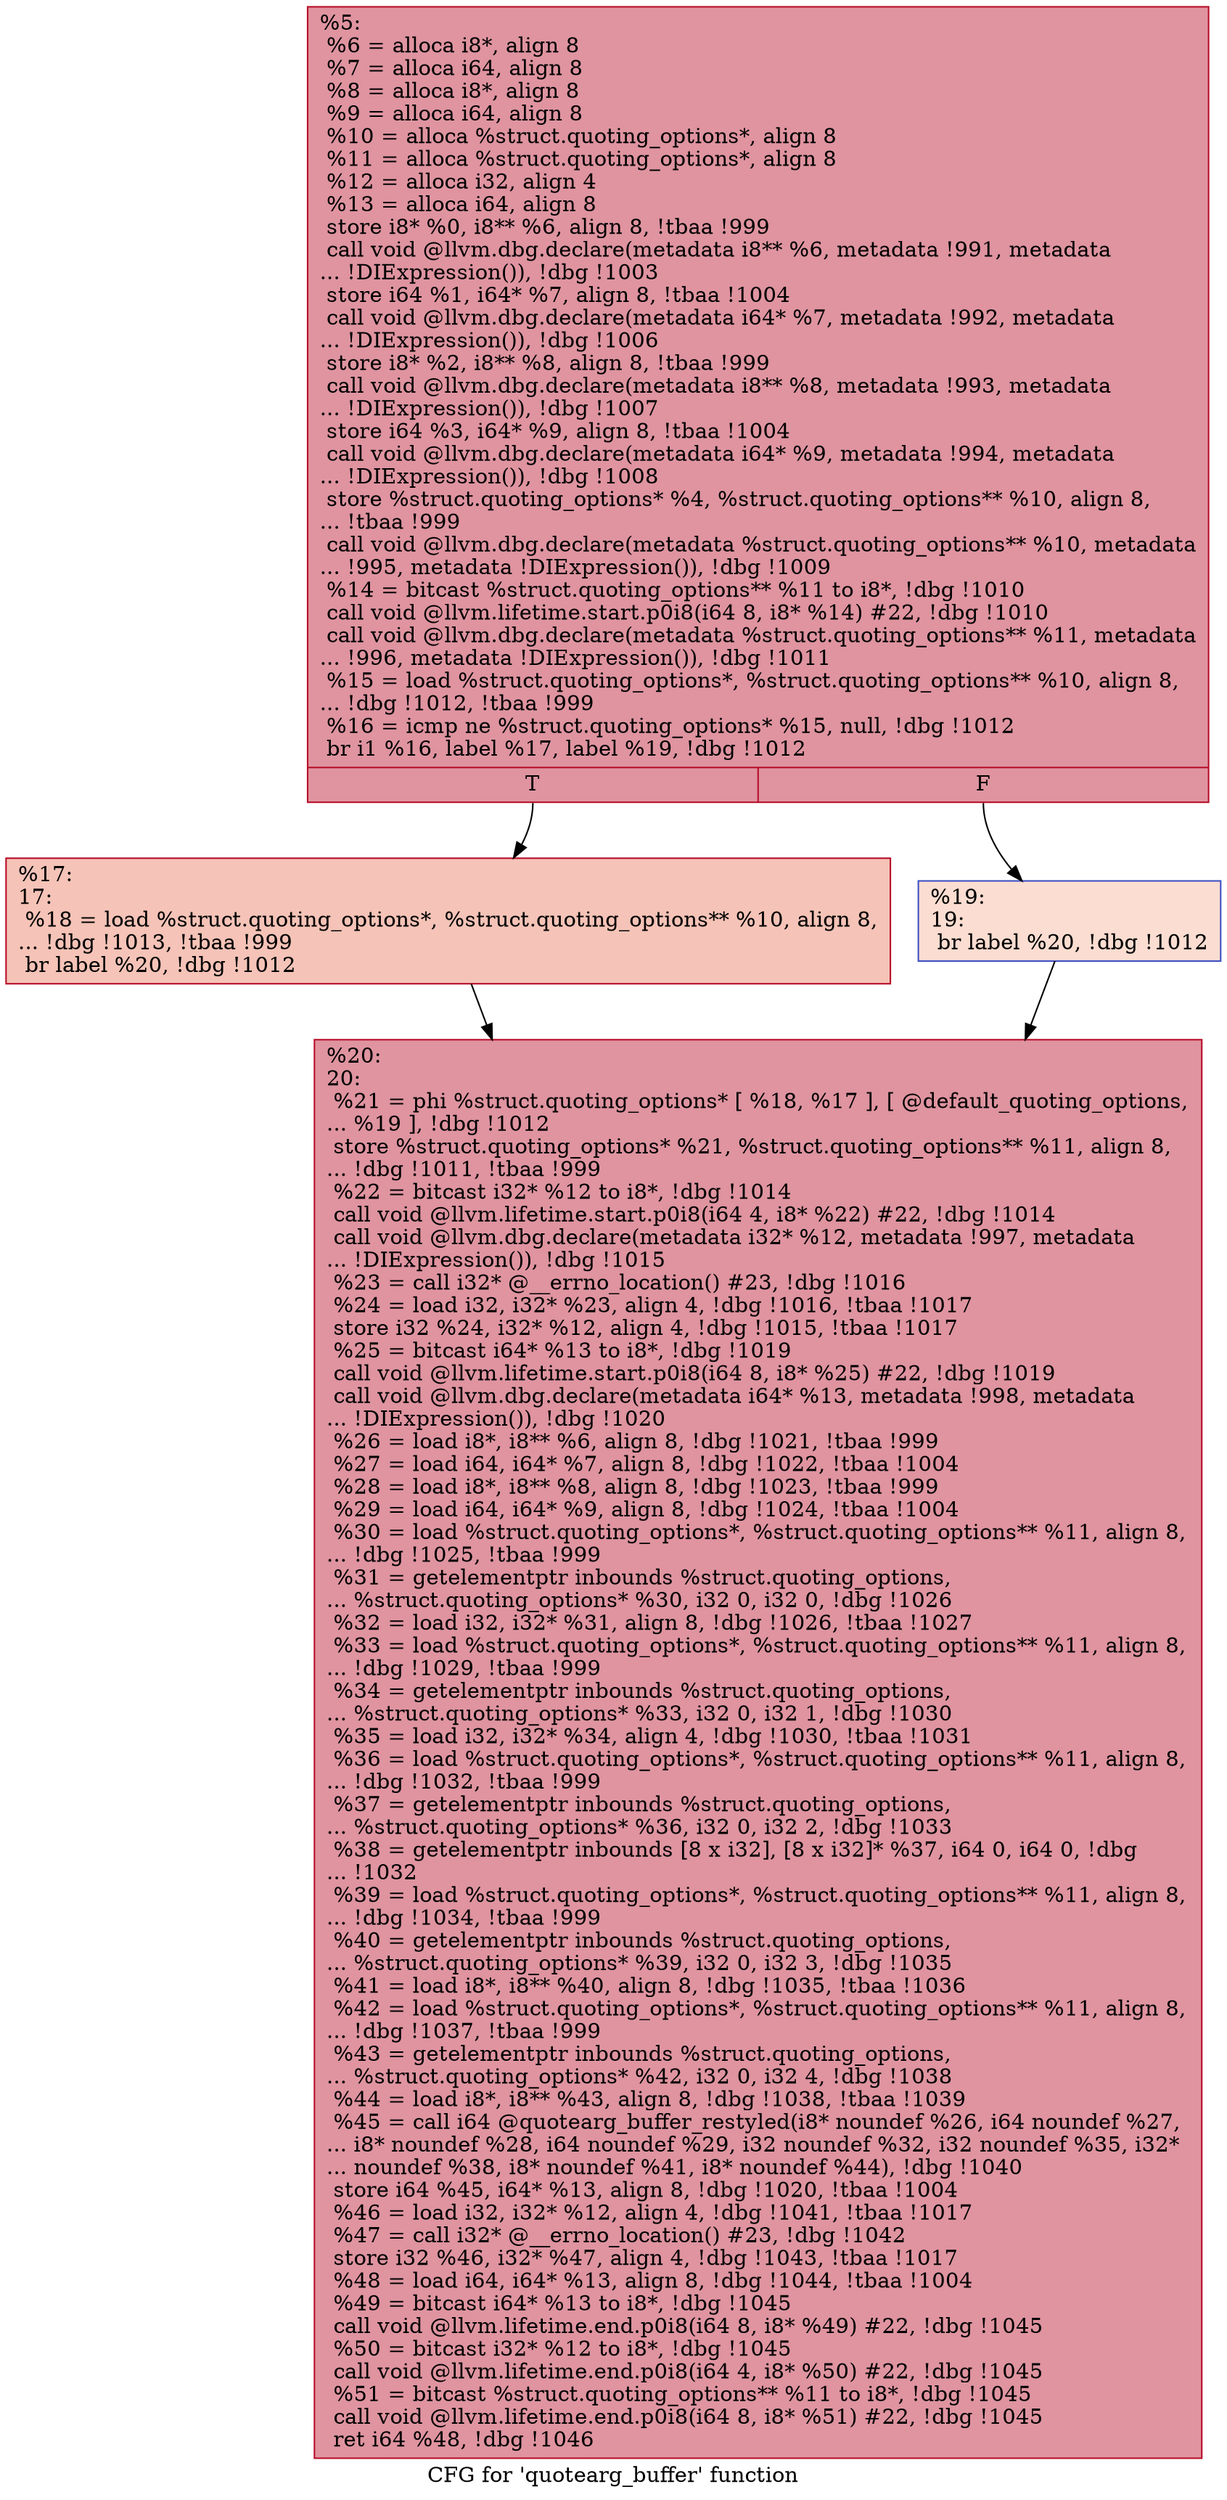digraph "CFG for 'quotearg_buffer' function" {
	label="CFG for 'quotearg_buffer' function";

	Node0xbd0fc0 [shape=record,color="#b70d28ff", style=filled, fillcolor="#b70d2870",label="{%5:\l  %6 = alloca i8*, align 8\l  %7 = alloca i64, align 8\l  %8 = alloca i8*, align 8\l  %9 = alloca i64, align 8\l  %10 = alloca %struct.quoting_options*, align 8\l  %11 = alloca %struct.quoting_options*, align 8\l  %12 = alloca i32, align 4\l  %13 = alloca i64, align 8\l  store i8* %0, i8** %6, align 8, !tbaa !999\l  call void @llvm.dbg.declare(metadata i8** %6, metadata !991, metadata\l... !DIExpression()), !dbg !1003\l  store i64 %1, i64* %7, align 8, !tbaa !1004\l  call void @llvm.dbg.declare(metadata i64* %7, metadata !992, metadata\l... !DIExpression()), !dbg !1006\l  store i8* %2, i8** %8, align 8, !tbaa !999\l  call void @llvm.dbg.declare(metadata i8** %8, metadata !993, metadata\l... !DIExpression()), !dbg !1007\l  store i64 %3, i64* %9, align 8, !tbaa !1004\l  call void @llvm.dbg.declare(metadata i64* %9, metadata !994, metadata\l... !DIExpression()), !dbg !1008\l  store %struct.quoting_options* %4, %struct.quoting_options** %10, align 8,\l... !tbaa !999\l  call void @llvm.dbg.declare(metadata %struct.quoting_options** %10, metadata\l... !995, metadata !DIExpression()), !dbg !1009\l  %14 = bitcast %struct.quoting_options** %11 to i8*, !dbg !1010\l  call void @llvm.lifetime.start.p0i8(i64 8, i8* %14) #22, !dbg !1010\l  call void @llvm.dbg.declare(metadata %struct.quoting_options** %11, metadata\l... !996, metadata !DIExpression()), !dbg !1011\l  %15 = load %struct.quoting_options*, %struct.quoting_options** %10, align 8,\l... !dbg !1012, !tbaa !999\l  %16 = icmp ne %struct.quoting_options* %15, null, !dbg !1012\l  br i1 %16, label %17, label %19, !dbg !1012\l|{<s0>T|<s1>F}}"];
	Node0xbd0fc0:s0 -> Node0xbd1040;
	Node0xbd0fc0:s1 -> Node0xbd1090;
	Node0xbd1040 [shape=record,color="#b70d28ff", style=filled, fillcolor="#e8765c70",label="{%17:\l17:                                               \l  %18 = load %struct.quoting_options*, %struct.quoting_options** %10, align 8,\l... !dbg !1013, !tbaa !999\l  br label %20, !dbg !1012\l}"];
	Node0xbd1040 -> Node0xbd10e0;
	Node0xbd1090 [shape=record,color="#3d50c3ff", style=filled, fillcolor="#f7b39670",label="{%19:\l19:                                               \l  br label %20, !dbg !1012\l}"];
	Node0xbd1090 -> Node0xbd10e0;
	Node0xbd10e0 [shape=record,color="#b70d28ff", style=filled, fillcolor="#b70d2870",label="{%20:\l20:                                               \l  %21 = phi %struct.quoting_options* [ %18, %17 ], [ @default_quoting_options,\l... %19 ], !dbg !1012\l  store %struct.quoting_options* %21, %struct.quoting_options** %11, align 8,\l... !dbg !1011, !tbaa !999\l  %22 = bitcast i32* %12 to i8*, !dbg !1014\l  call void @llvm.lifetime.start.p0i8(i64 4, i8* %22) #22, !dbg !1014\l  call void @llvm.dbg.declare(metadata i32* %12, metadata !997, metadata\l... !DIExpression()), !dbg !1015\l  %23 = call i32* @__errno_location() #23, !dbg !1016\l  %24 = load i32, i32* %23, align 4, !dbg !1016, !tbaa !1017\l  store i32 %24, i32* %12, align 4, !dbg !1015, !tbaa !1017\l  %25 = bitcast i64* %13 to i8*, !dbg !1019\l  call void @llvm.lifetime.start.p0i8(i64 8, i8* %25) #22, !dbg !1019\l  call void @llvm.dbg.declare(metadata i64* %13, metadata !998, metadata\l... !DIExpression()), !dbg !1020\l  %26 = load i8*, i8** %6, align 8, !dbg !1021, !tbaa !999\l  %27 = load i64, i64* %7, align 8, !dbg !1022, !tbaa !1004\l  %28 = load i8*, i8** %8, align 8, !dbg !1023, !tbaa !999\l  %29 = load i64, i64* %9, align 8, !dbg !1024, !tbaa !1004\l  %30 = load %struct.quoting_options*, %struct.quoting_options** %11, align 8,\l... !dbg !1025, !tbaa !999\l  %31 = getelementptr inbounds %struct.quoting_options,\l... %struct.quoting_options* %30, i32 0, i32 0, !dbg !1026\l  %32 = load i32, i32* %31, align 8, !dbg !1026, !tbaa !1027\l  %33 = load %struct.quoting_options*, %struct.quoting_options** %11, align 8,\l... !dbg !1029, !tbaa !999\l  %34 = getelementptr inbounds %struct.quoting_options,\l... %struct.quoting_options* %33, i32 0, i32 1, !dbg !1030\l  %35 = load i32, i32* %34, align 4, !dbg !1030, !tbaa !1031\l  %36 = load %struct.quoting_options*, %struct.quoting_options** %11, align 8,\l... !dbg !1032, !tbaa !999\l  %37 = getelementptr inbounds %struct.quoting_options,\l... %struct.quoting_options* %36, i32 0, i32 2, !dbg !1033\l  %38 = getelementptr inbounds [8 x i32], [8 x i32]* %37, i64 0, i64 0, !dbg\l... !1032\l  %39 = load %struct.quoting_options*, %struct.quoting_options** %11, align 8,\l... !dbg !1034, !tbaa !999\l  %40 = getelementptr inbounds %struct.quoting_options,\l... %struct.quoting_options* %39, i32 0, i32 3, !dbg !1035\l  %41 = load i8*, i8** %40, align 8, !dbg !1035, !tbaa !1036\l  %42 = load %struct.quoting_options*, %struct.quoting_options** %11, align 8,\l... !dbg !1037, !tbaa !999\l  %43 = getelementptr inbounds %struct.quoting_options,\l... %struct.quoting_options* %42, i32 0, i32 4, !dbg !1038\l  %44 = load i8*, i8** %43, align 8, !dbg !1038, !tbaa !1039\l  %45 = call i64 @quotearg_buffer_restyled(i8* noundef %26, i64 noundef %27,\l... i8* noundef %28, i64 noundef %29, i32 noundef %32, i32 noundef %35, i32*\l... noundef %38, i8* noundef %41, i8* noundef %44), !dbg !1040\l  store i64 %45, i64* %13, align 8, !dbg !1020, !tbaa !1004\l  %46 = load i32, i32* %12, align 4, !dbg !1041, !tbaa !1017\l  %47 = call i32* @__errno_location() #23, !dbg !1042\l  store i32 %46, i32* %47, align 4, !dbg !1043, !tbaa !1017\l  %48 = load i64, i64* %13, align 8, !dbg !1044, !tbaa !1004\l  %49 = bitcast i64* %13 to i8*, !dbg !1045\l  call void @llvm.lifetime.end.p0i8(i64 8, i8* %49) #22, !dbg !1045\l  %50 = bitcast i32* %12 to i8*, !dbg !1045\l  call void @llvm.lifetime.end.p0i8(i64 4, i8* %50) #22, !dbg !1045\l  %51 = bitcast %struct.quoting_options** %11 to i8*, !dbg !1045\l  call void @llvm.lifetime.end.p0i8(i64 8, i8* %51) #22, !dbg !1045\l  ret i64 %48, !dbg !1046\l}"];
}
